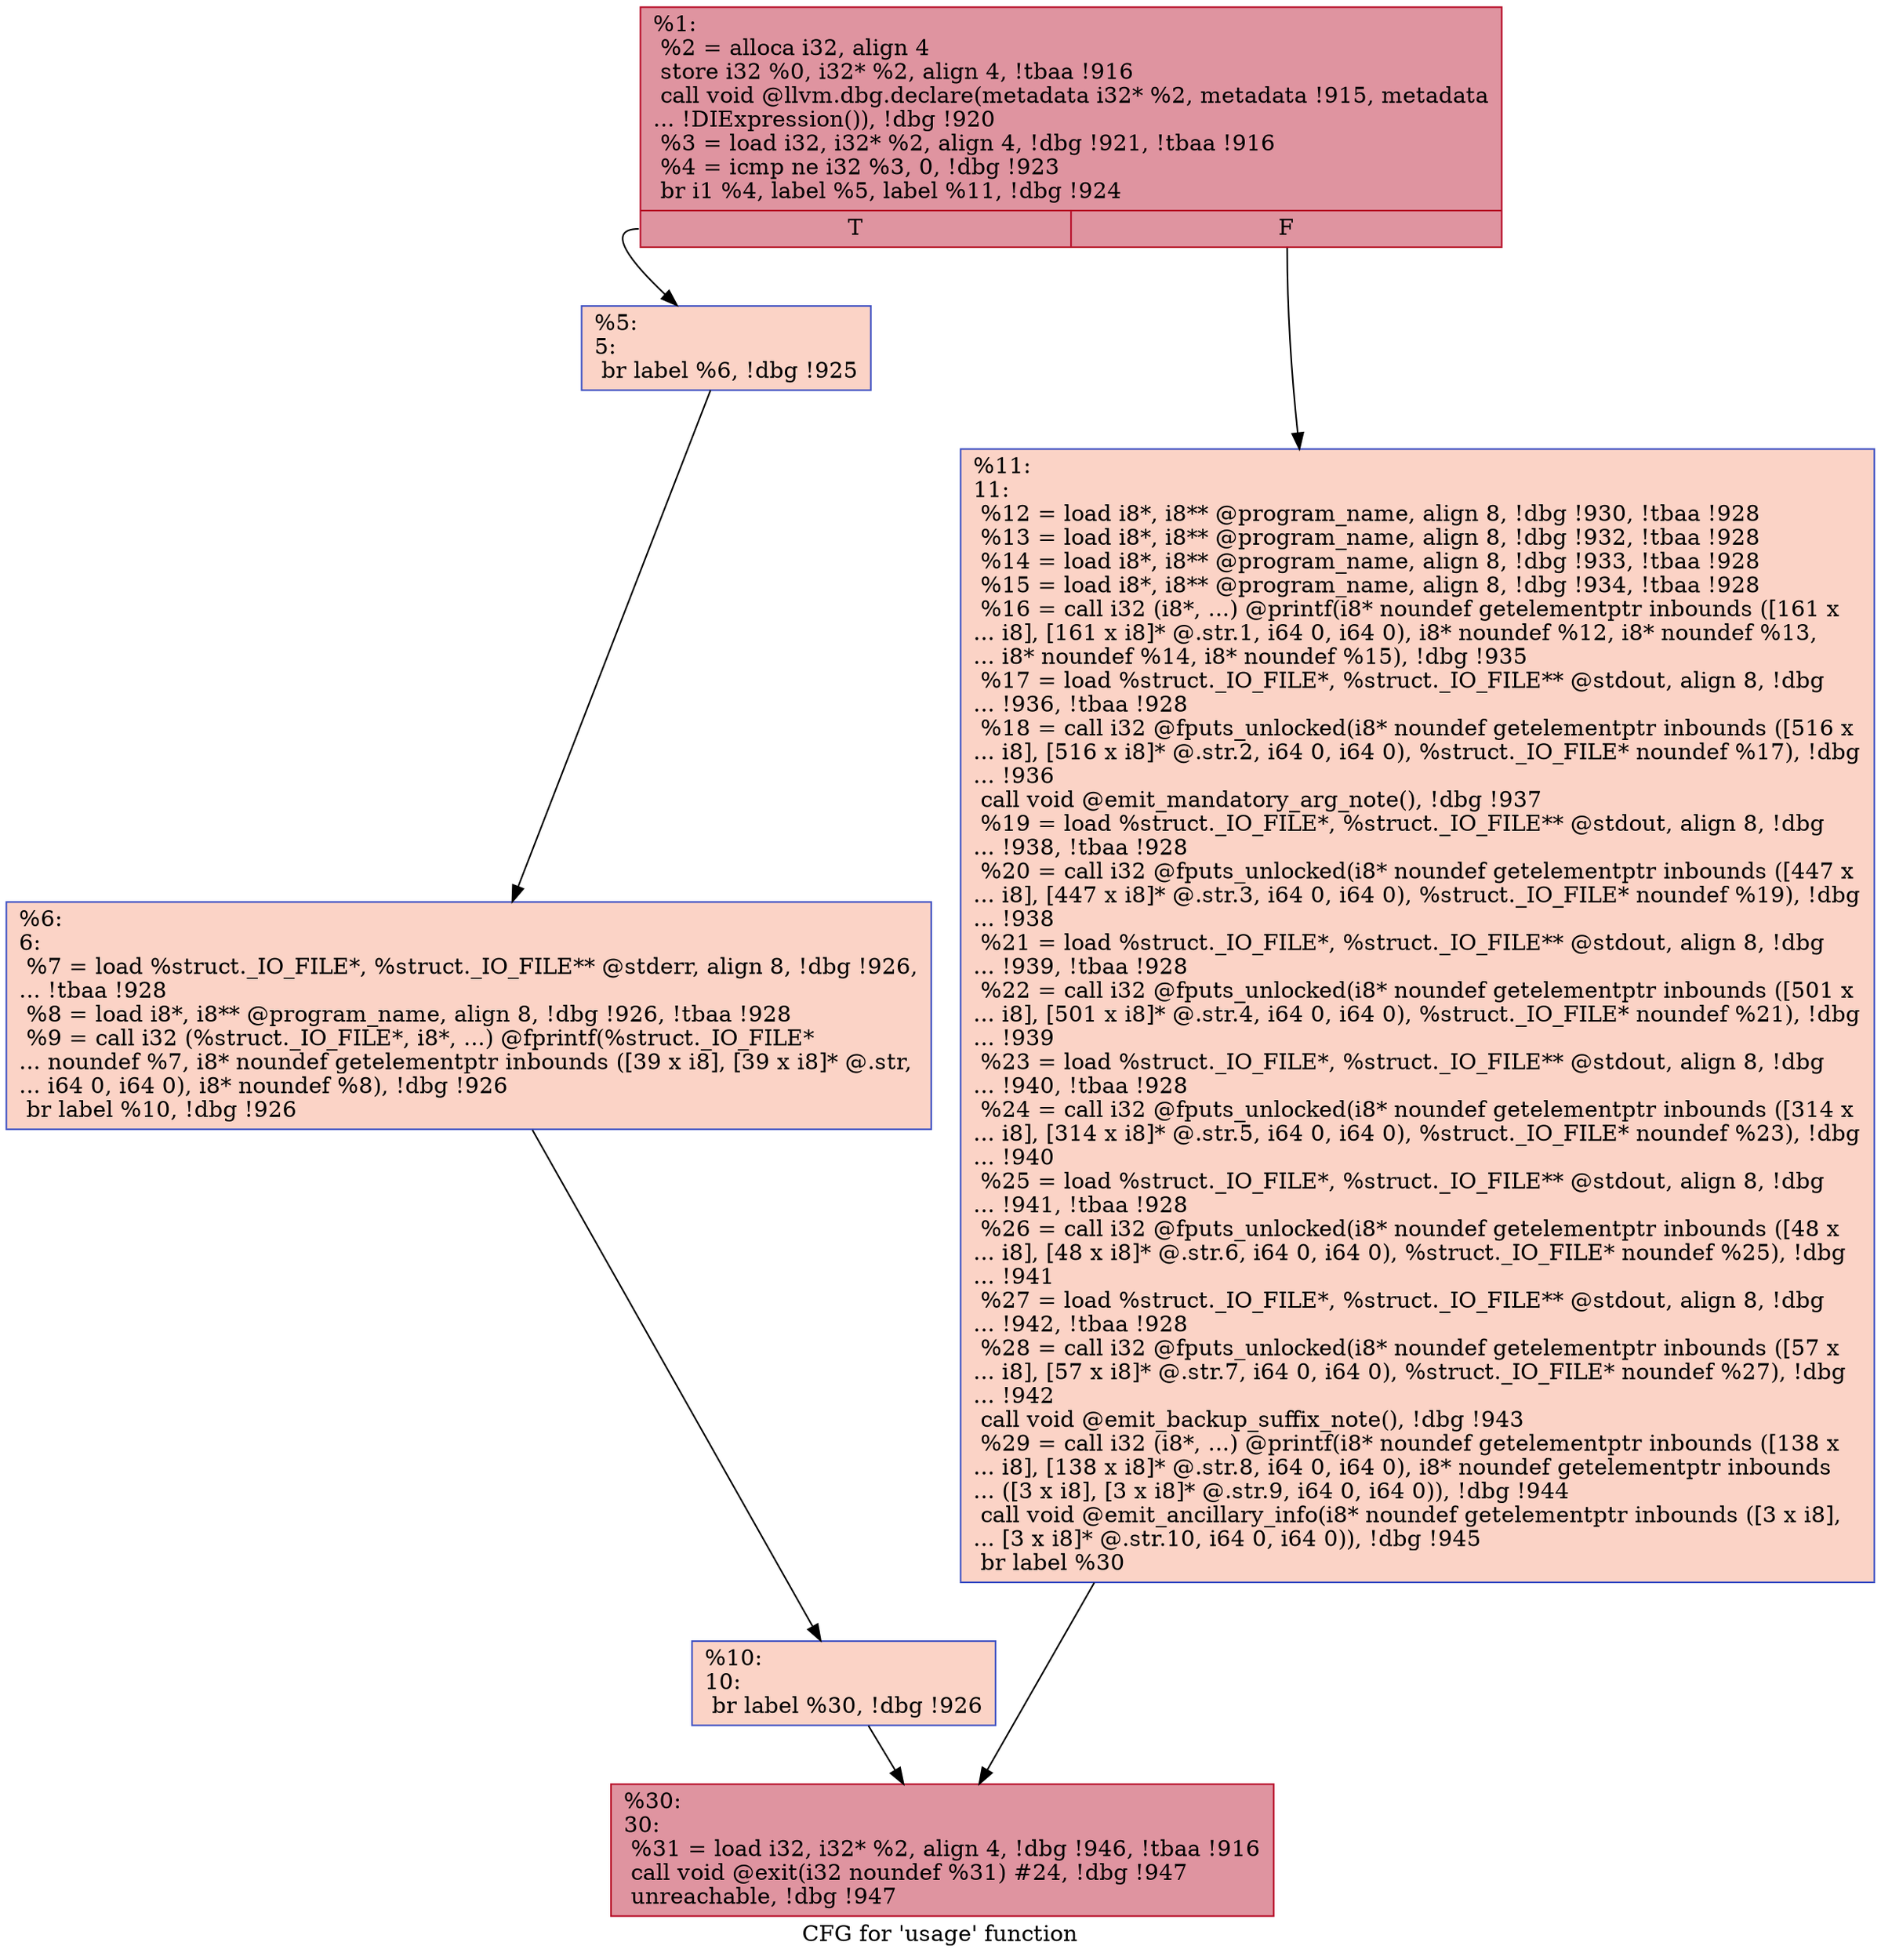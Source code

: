 digraph "CFG for 'usage' function" {
	label="CFG for 'usage' function";

	Node0xb3a950 [shape=record,color="#b70d28ff", style=filled, fillcolor="#b70d2870",label="{%1:\l  %2 = alloca i32, align 4\l  store i32 %0, i32* %2, align 4, !tbaa !916\l  call void @llvm.dbg.declare(metadata i32* %2, metadata !915, metadata\l... !DIExpression()), !dbg !920\l  %3 = load i32, i32* %2, align 4, !dbg !921, !tbaa !916\l  %4 = icmp ne i32 %3, 0, !dbg !923\l  br i1 %4, label %5, label %11, !dbg !924\l|{<s0>T|<s1>F}}"];
	Node0xb3a950:s0 -> Node0xb6a670;
	Node0xb3a950:s1 -> Node0xb6a760;
	Node0xb6a670 [shape=record,color="#3d50c3ff", style=filled, fillcolor="#f59c7d70",label="{%5:\l5:                                                \l  br label %6, !dbg !925\l}"];
	Node0xb6a670 -> Node0xb6a6c0;
	Node0xb6a6c0 [shape=record,color="#3d50c3ff", style=filled, fillcolor="#f59c7d70",label="{%6:\l6:                                                \l  %7 = load %struct._IO_FILE*, %struct._IO_FILE** @stderr, align 8, !dbg !926,\l... !tbaa !928\l  %8 = load i8*, i8** @program_name, align 8, !dbg !926, !tbaa !928\l  %9 = call i32 (%struct._IO_FILE*, i8*, ...) @fprintf(%struct._IO_FILE*\l... noundef %7, i8* noundef getelementptr inbounds ([39 x i8], [39 x i8]* @.str,\l... i64 0, i64 0), i8* noundef %8), !dbg !926\l  br label %10, !dbg !926\l}"];
	Node0xb6a6c0 -> Node0xb6a710;
	Node0xb6a710 [shape=record,color="#3d50c3ff", style=filled, fillcolor="#f59c7d70",label="{%10:\l10:                                               \l  br label %30, !dbg !926\l}"];
	Node0xb6a710 -> Node0xb6a7b0;
	Node0xb6a760 [shape=record,color="#3d50c3ff", style=filled, fillcolor="#f59c7d70",label="{%11:\l11:                                               \l  %12 = load i8*, i8** @program_name, align 8, !dbg !930, !tbaa !928\l  %13 = load i8*, i8** @program_name, align 8, !dbg !932, !tbaa !928\l  %14 = load i8*, i8** @program_name, align 8, !dbg !933, !tbaa !928\l  %15 = load i8*, i8** @program_name, align 8, !dbg !934, !tbaa !928\l  %16 = call i32 (i8*, ...) @printf(i8* noundef getelementptr inbounds ([161 x\l... i8], [161 x i8]* @.str.1, i64 0, i64 0), i8* noundef %12, i8* noundef %13,\l... i8* noundef %14, i8* noundef %15), !dbg !935\l  %17 = load %struct._IO_FILE*, %struct._IO_FILE** @stdout, align 8, !dbg\l... !936, !tbaa !928\l  %18 = call i32 @fputs_unlocked(i8* noundef getelementptr inbounds ([516 x\l... i8], [516 x i8]* @.str.2, i64 0, i64 0), %struct._IO_FILE* noundef %17), !dbg\l... !936\l  call void @emit_mandatory_arg_note(), !dbg !937\l  %19 = load %struct._IO_FILE*, %struct._IO_FILE** @stdout, align 8, !dbg\l... !938, !tbaa !928\l  %20 = call i32 @fputs_unlocked(i8* noundef getelementptr inbounds ([447 x\l... i8], [447 x i8]* @.str.3, i64 0, i64 0), %struct._IO_FILE* noundef %19), !dbg\l... !938\l  %21 = load %struct._IO_FILE*, %struct._IO_FILE** @stdout, align 8, !dbg\l... !939, !tbaa !928\l  %22 = call i32 @fputs_unlocked(i8* noundef getelementptr inbounds ([501 x\l... i8], [501 x i8]* @.str.4, i64 0, i64 0), %struct._IO_FILE* noundef %21), !dbg\l... !939\l  %23 = load %struct._IO_FILE*, %struct._IO_FILE** @stdout, align 8, !dbg\l... !940, !tbaa !928\l  %24 = call i32 @fputs_unlocked(i8* noundef getelementptr inbounds ([314 x\l... i8], [314 x i8]* @.str.5, i64 0, i64 0), %struct._IO_FILE* noundef %23), !dbg\l... !940\l  %25 = load %struct._IO_FILE*, %struct._IO_FILE** @stdout, align 8, !dbg\l... !941, !tbaa !928\l  %26 = call i32 @fputs_unlocked(i8* noundef getelementptr inbounds ([48 x\l... i8], [48 x i8]* @.str.6, i64 0, i64 0), %struct._IO_FILE* noundef %25), !dbg\l... !941\l  %27 = load %struct._IO_FILE*, %struct._IO_FILE** @stdout, align 8, !dbg\l... !942, !tbaa !928\l  %28 = call i32 @fputs_unlocked(i8* noundef getelementptr inbounds ([57 x\l... i8], [57 x i8]* @.str.7, i64 0, i64 0), %struct._IO_FILE* noundef %27), !dbg\l... !942\l  call void @emit_backup_suffix_note(), !dbg !943\l  %29 = call i32 (i8*, ...) @printf(i8* noundef getelementptr inbounds ([138 x\l... i8], [138 x i8]* @.str.8, i64 0, i64 0), i8* noundef getelementptr inbounds\l... ([3 x i8], [3 x i8]* @.str.9, i64 0, i64 0)), !dbg !944\l  call void @emit_ancillary_info(i8* noundef getelementptr inbounds ([3 x i8],\l... [3 x i8]* @.str.10, i64 0, i64 0)), !dbg !945\l  br label %30\l}"];
	Node0xb6a760 -> Node0xb6a7b0;
	Node0xb6a7b0 [shape=record,color="#b70d28ff", style=filled, fillcolor="#b70d2870",label="{%30:\l30:                                               \l  %31 = load i32, i32* %2, align 4, !dbg !946, !tbaa !916\l  call void @exit(i32 noundef %31) #24, !dbg !947\l  unreachable, !dbg !947\l}"];
}
